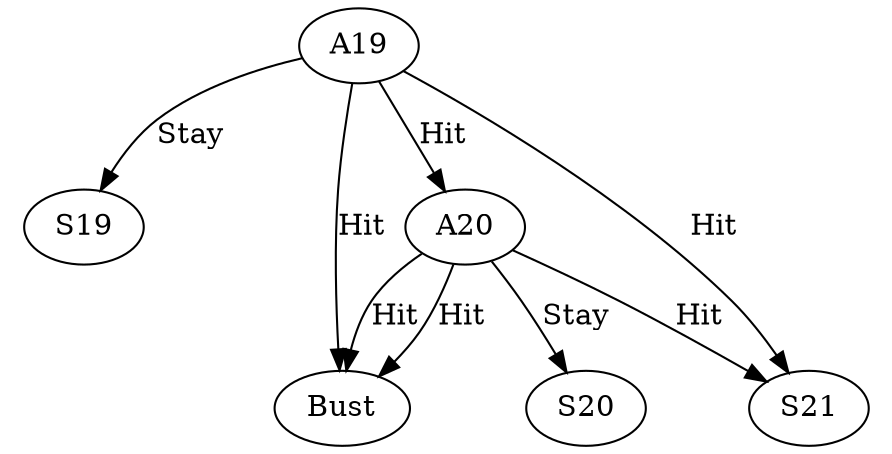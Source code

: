 digraph {
    graph[ratio=0.5]

    A19 -> S19 [label=Stay]
    A19 -> Bust [label=Hit]
    A19 -> S21 [label=Hit]
    A19 -> A20 [label=Hit]

    A20 -> Bust [label=Hit]
    A20 -> S20 [label=Stay]
    A20 -> S21 [label=Hit]
    A20 -> Bust [label=Hit]
}